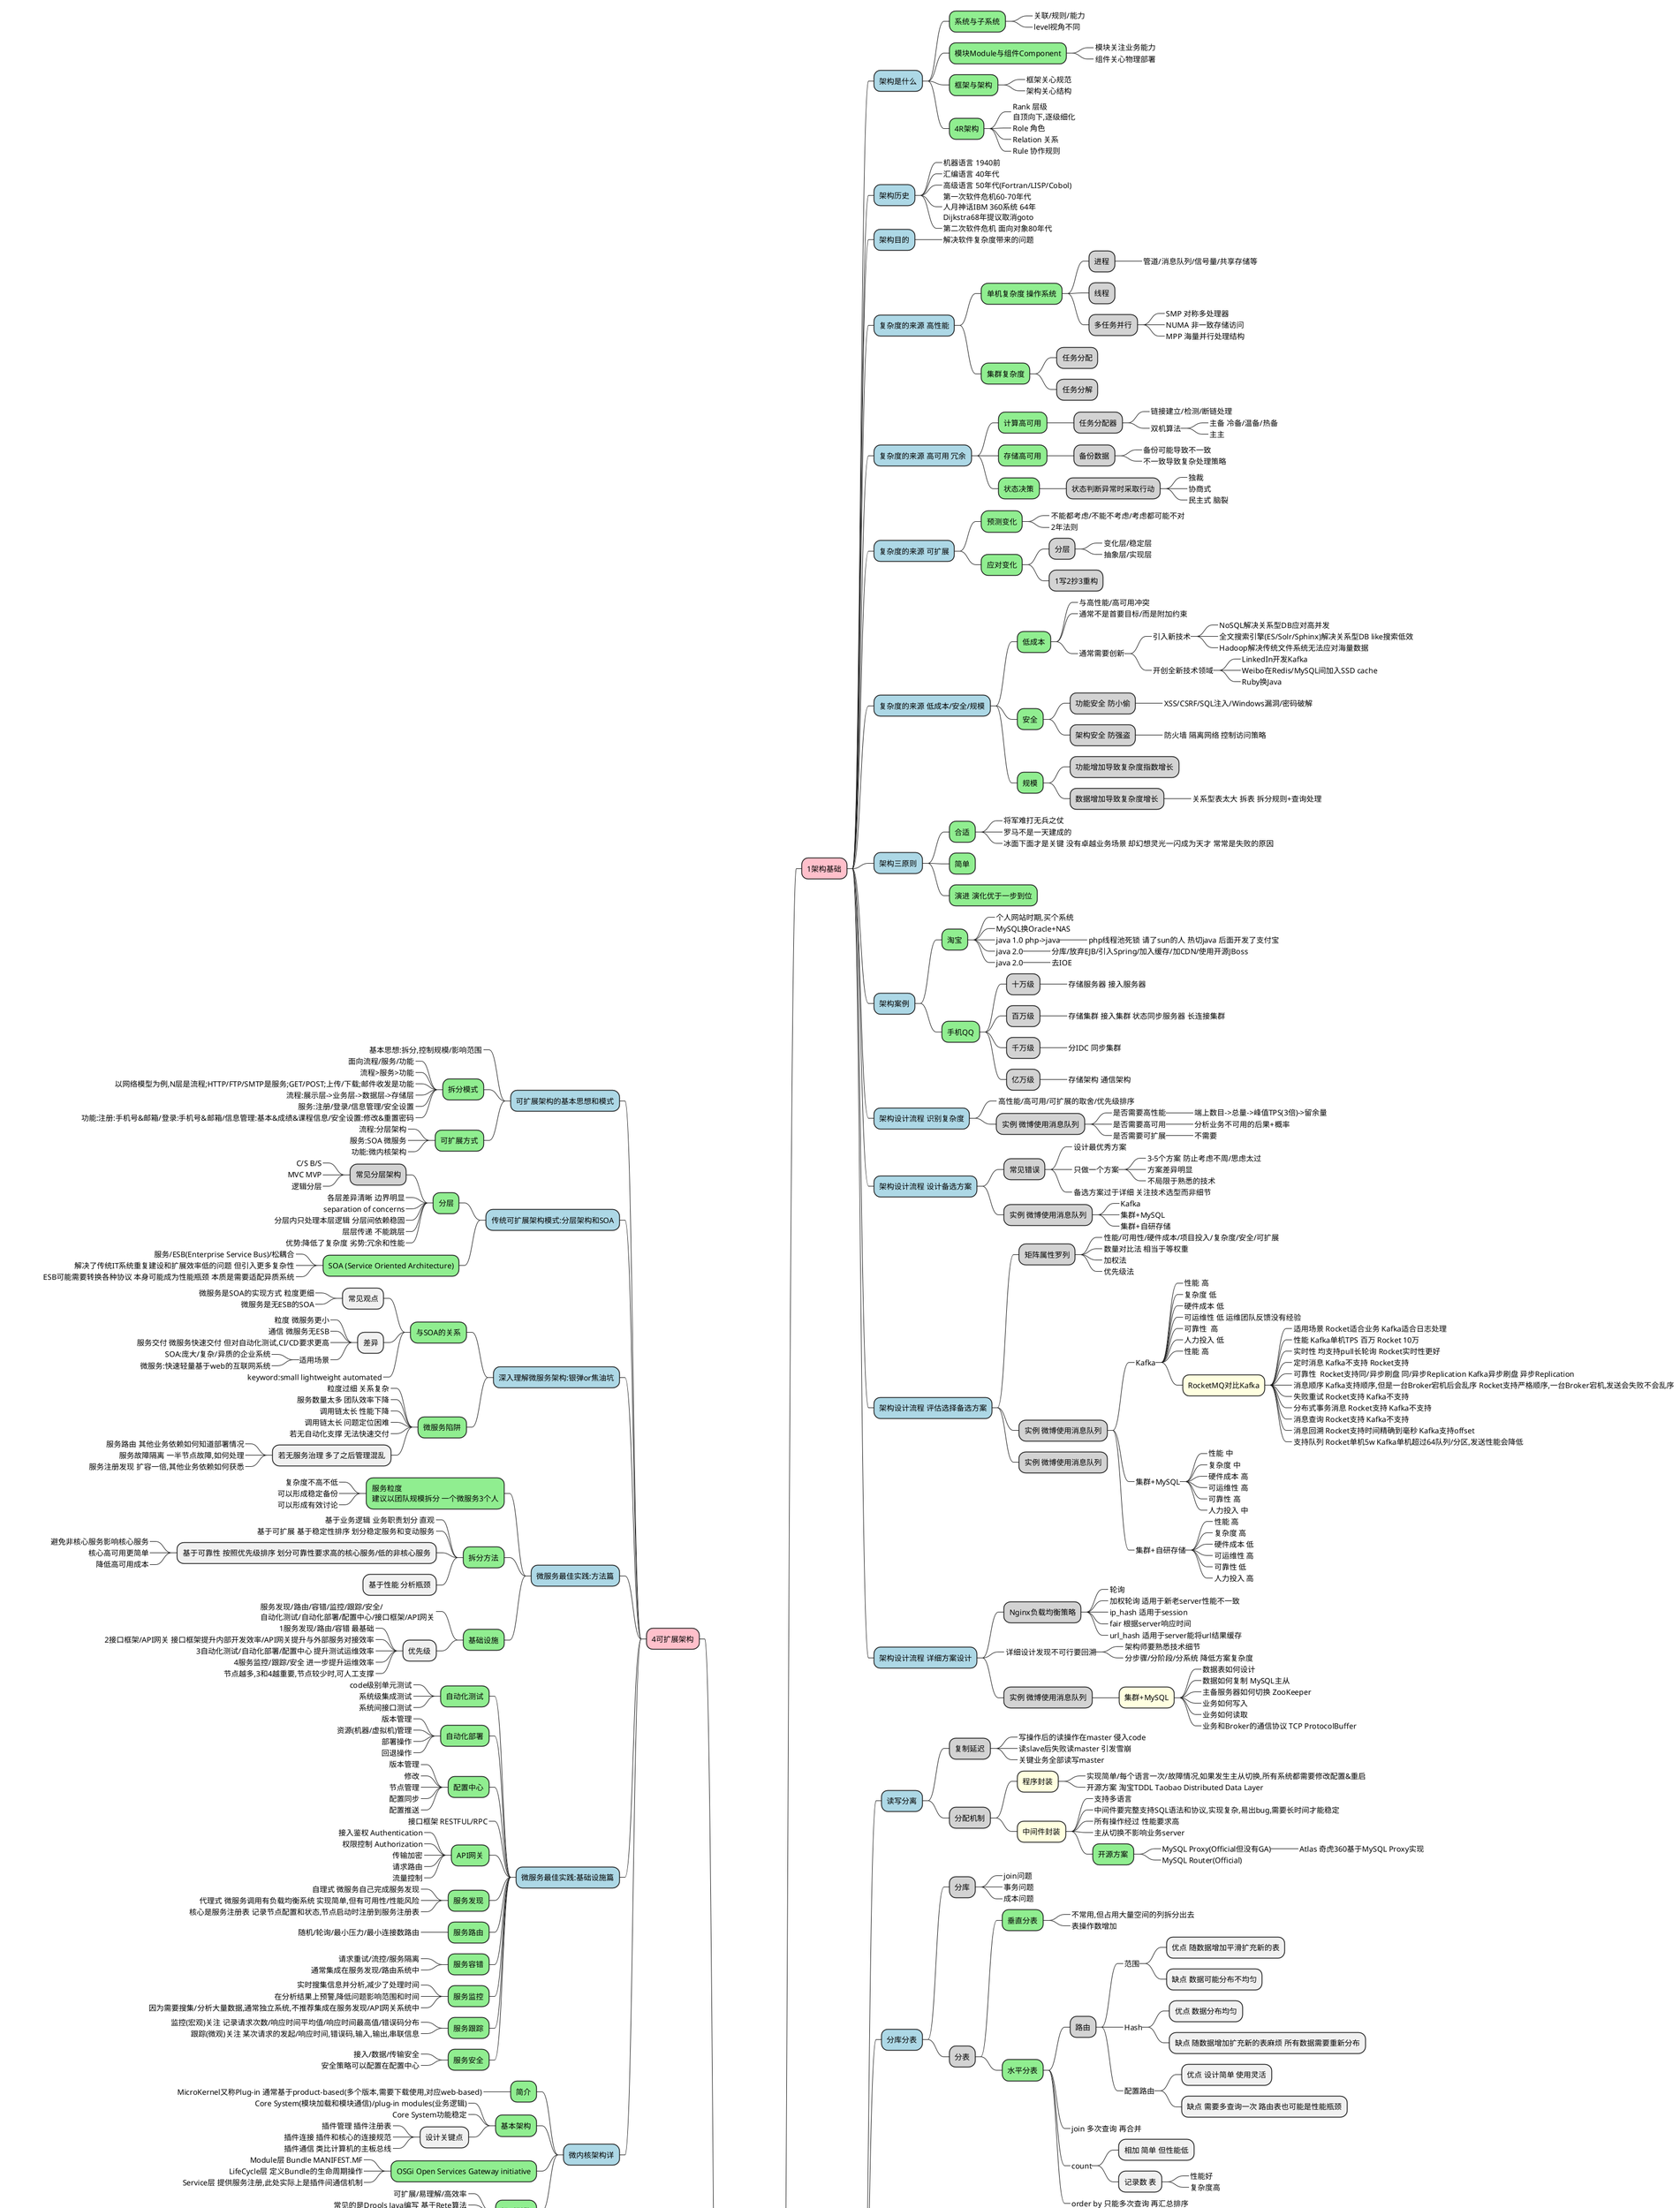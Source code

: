@startmindmap
*[#orange] 架构基础\n判断和取舍
    *[#pink] 1架构基础
        *[#lightblue] 架构是什么
            *[#lightgreen] 系统与子系统
                *_ 关联/规则/能力
                *_ level视角不同
            *[#lightgreen] 模块Module与组件Component
                *_ 模块关注业务能力
                *_ 组件关心物理部署
            *[#lightgreen] 框架与架构
                *_ 框架关心规范
                *_ 架构关心结构
            *[#lightgreen] 4R架构
                *_ Rank 层级\n自顶向下,逐级细化
                *_ Role 角色
                *_ Relation 关系
                *_ Rule 协作规则
        *[#lightblue] 架构历史
            *_ 机器语言 1940前
            *_ 汇编语言 40年代
            *_ 高级语言 50年代(Fortran/LISP/Cobol)
            *_ 第一次软件危机60-70年代\n人月神话IBM 360系统 64年\nDijkstra68年提议取消goto
            *_ 第二次软件危机 面向对象80年代
        *[#lightblue] 架构目的
            *_ 解决软件复杂度带来的问题
        *[#lightblue] 复杂度的来源 高性能
            *[#lightgreen] 单机复杂度 操作系统
                *[#lightgrey] 进程
                    *_ 管道/消息队列/信号量/共享存储等
                *[#lightgrey] 线程
                *[#lightgrey] 多任务并行
                    *_ SMP 对称多处理器
                    *_ NUMA 非一致存储访问
                    *_ MPP 海量并行处理结构
            *[#lightgreen] 集群复杂度
                *[#lightgrey] 任务分配
                *[#lightgrey] 任务分解
        *[#lightblue] 复杂度的来源 高可用 冗余
            *[#lightgreen] 计算高可用
                *[#lightgrey] 任务分配器
                    *_ 链接建立/检测/断链处理
                    *_ 双机算法
                        *_ 主备 冷备/温备/热备
                        *_ 主主
            *[#lightgreen] 存储高可用
                *[#lightgrey] 备份数据
                    *_ 备份可能导致不一致
                    *_ 不一致导致复杂处理策略
            *[#lightgreen] 状态决策
                *[#lightgrey] 状态判断异常时采取行动
                    *_ 独裁
                    *_ 协商式
                    *_ 民主式 脑裂
        *[#lightblue] 复杂度的来源 可扩展
            *[#lightgreen] 预测变化
                *_ 不能都考虑/不能不考虑/考虑都可能不对
                *_ 2年法则
            *[#lightgreen] 应对变化
                *[#lightgrey] 分层
                    *_ 变化层/稳定层
                    *_ 抽象层/实现层
                *[#lightgrey] 1写2抄3重构
        *[#lightblue] 复杂度的来源 低成本/安全/规模
            *[#lightgreen] 低成本
                *_ 与高性能/高可用冲突
                *_ 通常不是首要目标/而是附加约束
                *_ 通常需要创新
                    *_ 引入新技术
                        *_ NoSQL解决关系型DB应对高并发
                        *_ 全文搜索引擎(ES/Solr/Sphinx)解决关系型DB like搜索低效
                        *_ Hadoop解决传统文件系统无法应对海量数据
                    *_ 开创全新技术领域
                        *_ LinkedIn开发Kafka
                        *_ Weibo在Redis/MySQL间加入SSD cache
                        *_ Ruby换Java
            *[#lightgreen] 安全
                *[#lightgrey] 功能安全 防小偷
                    *_ XSS/CSRF/SQL注入/Windows漏洞/密码破解
                *[#lightgrey] 架构安全 防强盗
                    *_ 防火墙 隔离网络 控制访问策略
            *[#lightgreen] 规模
                *[#lightgrey] 功能增加导致复杂度指数增长
                *[#lightgrey] 数据增加导致复杂度增长
                    *_ 关系型表太大 拆表 拆分规则+查询处理
        *[#lightblue] 架构三原则
            *[#lightgreen] 合适
                *_ 将军难打无兵之仗
                *_ 罗马不是一天建成的
                *_ 冰面下面才是关键 没有卓越业务场景 却幻想灵光一闪成为天才 常常是失败的原因
            *[#lightgreen] 简单
            *[#lightgreen] 演进 演化优于一步到位
        *[#lightblue] 架构案例
            *[#lightgreen] 淘宝
                *_ 个人网站时期,买个系统
                *_ MySQL换Oracle+NAS
                *_ java 1.0 php->java
                    *_ php线程池死锁 请了sun的人 热切java 后面开发了支付宝
                *_ java 2.0
                    *_ 分库/放弃EJB/引入Spring/加入缓存/加CDN/使用开源JBoss
                *_ java 2.0
                    *_ 去IOE
            *[#lightgreen] 手机QQ
                *[#lightgrey] 十万级
                    *_ 存储服务器 接入服务器
                *[#lightgrey] 百万级
                    *_ 存储集群 接入集群 状态同步服务器 长连接集群
                *[#lightgrey] 千万级
                    *_ 分IDC 同步集群
                *[#lightgrey] 亿万级
                    *_ 存储架构 通信架构
        *[#lightblue] 架构设计流程 识别复杂度
            *_ 高性能/高可用/可扩展的取舍/优先级排序
            *[#lightgrey] 实例 微博使用消息队列
                *_ 是否需要高性能
                    *_ 端上数目->总量->峰值TPS(3倍)->留余量
                *_ 是否需要高可用
                    *_ 分析业务不可用的后果+概率
                *_ 是否需要可扩展
                    *_ 不需要
        *[#lightblue] 架构设计流程 设计备选方案
            *[#lightgrey] 常见错误
                *_ 设计最优秀方案
                *_ 只做一个方案
                    *_ 3-5个方案 防止考虑不周/思虑太过
                    *_ 方案差异明显
                    *_ 不局限于熟悉的技术
                *_ 备选方案过于详细 关注技术选型而非细节
            *[#lightgrey] 实例 微博使用消息队列
                *_ Kafka
                *_ 集群+MySQL
                *_ 集群+自研存储
        *[#lightblue] 架构设计流程 评估选择备选方案
            *[#lightgrey] 矩阵属性罗列
                *_ 性能/可用性/硬件成本/项目投入/复杂度/安全/可扩展
                *_ 数量对比法 相当于等权重
                *_ 加权法
                *_ 优先级法
            *[#lightgrey] 实例 微博使用消息队列
                *_ Kafka
                    *_ 性能 高
                    *_ 复杂度 低
                    *_ 硬件成本 低
                    *_ 可运维性 低 运维团队反馈没有经验
                    *_ 可靠性  高
                    *_ 人力投入 低
                    *_ 性能 高
                    *[#lightyellow] RocketMQ对比Kafka
                        *_ 适用场景 Rocket适合业务 Kafka适合日志处理
                        *_ 性能 Kafka单机TPS 百万 Rocket 10万
                        *_ 实时性 均支持pull长轮询 Rocket实时性更好
                        *_ 定时消息 Kafka不支持 Rocket支持
                        *_ 可靠性  Rocket支持同/异步刷盘 同/异步Replication Kafka异步刷盘 异步Replication
                        *_ 消息顺序 Kafka支持顺序,但是一台Broker宕机后会乱序 Rocket支持严格顺序,一台Broker宕机,发送会失败不会乱序
                        *_ 失败重试 Rocket支持 Kafka不支持
                        *_ 分布式事务消息 Rocket支持 Kafka不支持
                        *_ 消息查询 Rocket支持 Kafka不支持
                        *_ 消息回溯 Rocket支持时间精确到毫秒 Kafka支持offset
                        *_ 支持队列 Rocket单机5w Kafka单机超过64队列/分区,发送性能会降低
                *_ 集群+MySQL
                    *_ 性能 中
                    *_ 复杂度 中
                    *_ 硬件成本 高
                    *_ 可运维性 高
                    *_ 可靠性 高
                    *_ 人力投入 中
                *_ 集群+自研存储
                    *_ 性能 高
                    *_ 复杂度 高
                    *_ 硬件成本 低
                    *_ 可运维性 高
                    *_ 可靠性 低
                    *_ 人力投入 高
            *[#lightgrey] 实例 微博使用消息队列
        *[#lightblue] 架构设计流程 详细方案设计
            *[#lightgrey] Nginx负载均衡策略
                *_ 轮询
                *_ 加权轮询 适用于新老server性能不一致
                *_ ip_hash 适用于session
                *_ fair 根据server响应时间
                *_ url_hash 适用于server能将url结果缓存
            *_ 详细设计发现不可行要回溯
                *_ 架构师要熟悉技术细节
                *_ 分步骤/分阶段/分系统 降低方案复杂度
            *[#lightgrey] 实例 微博使用消息队列
                *[#lightyellow] 集群+MySQL
                    *_ 数据表如何设计
                    *_ 数据如何复制 MySQL主从
                    *_ 主备服务器如何切换 ZooKeeper
                    *_ 业务如何写入
                    *_ 业务如何读取
                    *_ 业务和Broker的通信协议 TCP ProtocolBuffer
    *[#pink] 2高性能架构
        *[#lightblue] 读写分离
            *[#lightgrey] 复制延迟
                *_ 写操作后的读操作在master 侵入code
                *_ 读slave后失败读master 引发雪崩
                *_ 关键业务全部读写master
            *[#lightgrey] 分配机制
                *[#lightyellow] 程序封装
                    *_ 实现简单/每个语言一次/故障情况,如果发生主从切换,所有系统都需要修改配置&重启
                    *_ 开源方案 淘宝TDDL Taobao Distributed Data Layer
                *[#lightyellow] 中间件封装
                    *_ 支持多语言
                    *_ 中间件要完整支持SQL语法和协议,实现复杂,易出bug,需要长时间才能稳定
                    *_ 所有操作经过 性能要求高
                    *_ 主从切换不影响业务server
                    *[#lightgreen] 开源方案
                        *_ MySQL Proxy(Official但没有GA)
                            *_ Atlas 奇虎360基于MySQL Proxy实现
                        *_ MySQL Router(Official)
        *[#lightblue] 分库分表
            *[#lightgrey] 分库
                *_ join问题
                *_ 事务问题
                *_ 成本问题
            *[#lightgrey] 分表
                *[#lightgreen] 垂直分表
                    *_ 不常用,但占用大量空间的列拆分出去
                    *_ 表操作数增加
                *[#lightgreen] 水平分表
                    *[#lightgrey] 路由
                        *_ 范围
                            * 优点 随数据增加平滑扩充新的表
                            * 缺点 数据可能分布不均匀
                        *_ Hash
                            * 优点 数据分布均匀
                            * 缺点 随数据增加扩充新的表麻烦 所有数据需要重新分布
                        *_ 配置路由
                            * 优点 设计简单 使用灵活
                            * 缺点 需要多查询一次 路由表也可能是性能瓶颈
                    *_ join 多次查询 再合并
                    *_ count
                        * 相加 简单 但性能低
                        * 记录数 表
                            *_ 性能好
                            *_ 复杂度高
                    *_ order by 只能多次查询 再汇总排序
        *[#lightblue] NoSQL
            *[#lightgreen] 关系型DB的问题
                * 关系型存储行数据 无法支持复杂数据结构
                * schema强约束 扩展不便
                * 大数据场景IO较高 即使只对一列运算 整行数据进入内存
                * 全文搜索功能弱 like整表扫描
            *[#lightgreen] NoSQL的优势 牺牲ACID获得
            *[#lightgreen] KV存储 复杂数据结构 Redis
                * 事务仅支持I/C无法保证A/D
            *[#lightgreen] 文档数据库 解决强schema约束 MongoDB
                *_ 新增字段简单 历史数据不会出错 支持复杂数据结构
                *_ 不支持事务
                *_ 不支持join
            *[#lightgreen] 列式数据库 大数据IO问题 HBase
                *_ 节省IO 操作列不需要读整行数据
                *_ 数据压缩比高 列数据相似度更高
                *_ 频繁更新多个列时 可能有性能问题 因为多个列存储在磁盘不连续空间 随机写效率差
                *_ 因为压缩率高 更新需要解压缩更新再压缩
            *[#lightgreen] 全文搜索引擎 全文搜索能力 ElasticSearch
                *_ 基本原理 inverted index 正排是文档到单词
        *[#lightblue] 缓存架构
            *_ 单机MemCache tps 5万以上
            *[#lightgreen] 缓存穿透
                *_ 数据不存在 放逻辑空值预防
                *_ 缓存数据生成成本高
                    *_ 识别爬虫禁止访问 可能影响SEO(搜索引擎优化)和推广
                    *_ 监控识别 及时处理
            *[#lightgreen] 缓存雪崩
                *_ 更新锁 只有一个线程能更新缓存, 分布式情况可能需要分布式锁
                *_ 后台更新 缓存预热
            *[#lightgreen] 缓存热点
                *_ 多缓存节点 过期时间范围内随机
        *[#lightblue] 单服务器 PPC&TPC
            *[#lightgreen] 性能关键 并发模型
                *_ 如何处理连接
                *_ 如何处理请求
                *_ IO模型 阻塞与否/同步与否
                *_ 进程模型 单进程/多进程/多线程
            *[#lightgreen] PPC(Process Per Connection)
                * 流程
                    *_ 父进程 socket bind listen accept fork close
                    *_ 子进程 read 业务处理 write close
                * 问题
                    *_ fork代价高
                    *_ 进程通信复杂 IPC(Interprocess Communication)
                    *_ 并发不高 最多几百
                * pre-fork
                    * 优点 省去fork操作
                    * 缺点 惊群(Linux 2.6+解决)
                    * Apache MPM pre-fork 支持256连接
            *[#lightgreen] TPC(Thread Per Connection)
                * 流程
                    *_ 父进程 socket bind listen accept p-thread
                    *_ 子线程 read 业务处理 write close
                * 优点 解决 fork代价高/进程间通信复杂
                * 缺点 创建线程也有代价/线程间共享&互斥复杂/多线程互相影响(单线程可能导致进程退出)
                * pre-thread
                    * Apache MPM worker 默认支持16*25=400并发线程
        *[#lightblue] 单服务器 Reactor&Proactor
                
        *[#lightblue] 负载均衡 分类及架构
            *[#lightgreen] 负载均衡不只是为了业务单元的负载达到均衡状态/本质是业务分配器
            *[#lightgreen] DNS负载均衡 地理级别
                *_ 简单/成本低/就近访问 提升速度
                *_ 更新不及时/扩展性差/分配策略简单
            *[#lightgreen] 硬件负载均衡 F5/A10 集群级别
                *_ 功能&性能强(百万级)/稳定性好/支持安全防护
                *_ 价格高/扩展能力差
            *[#lightgreen] 软件负载均衡 机器级别
                *_ Nginx&LVS
                    *_ Nginx软件7层
                    *_ Linux内核4层
                    *_ 协议和灵活性 Nginx支持http/Email协议 LVS协议无关,都可以做,例如聊天/数据库
                *_ 简单/便宜/灵活
                *_ 性能一般(Nginx5w,LVS10w级)/功能没有硬件强/一般不具备安全功能(防火墙和防DDos攻击等)
        *[#lightblue] 负载均衡算法
            *[#lightgreen] 任务平分类/负载均衡类/性能最优/Hash类
            *[#lightgreen] 轮询 简单/不关心服务器状态
            *[#lightgreen] 加权轮询 解决机器能力不一致
            *[#lightgreen] 负载最低优先 感知机器状态/复杂
            *[#lightgreen] 性能最优类
                *_ 全部统计响应时间 本身也消耗性能
                *_ 部分统计 确定合适采样率 本身复杂
                *_ 统计周期如何确认 比较复杂
            *[#lightgreen] 任务平分类/负载均衡类/性能最优/Hash类
            *[#lightgreen] Hash类
                *_ 源地址
                *_ 业务ID
    *[#pink] 3高可用架构
        *[#lightblue] CAP理论
            *[#lightgreen] 分布式系统(inter-connected & share-data)在读写操作时,无法CAP三项全选
            *[#lightgreen] C consistency 一致性 对指定客户端来说,读操作保证返回最新写操作结果
            *[#lightgreen] A availability 可用性 非故障节点在合理时间返回合理响应
            *[#lightgreen] P partition tolerance 分区容忍性 网络分区后系统可以继续function
            *[#lightgreen] 逻辑上CA不可选 只能CP or AP
        *[#lightblue] CAP细节
            *[#lightgreen] CAP细节
                *_ CAP关注的是data not system
                *_ CAP是忽略网络延迟的
                *_ 既要考虑分区时CP or AP, 更要考虑不分区时尽量CA
                *_ 为分区恢复做准备
            *[#lightgreen] ACID
            *[#lightgreen] BASE
                *_ Basically Available 损失部分 保证核心
                *_ Soft State 即不一致
                *_ Eventually Consistency
        *[#lightblue] FMEA方法 排除可用性隐患
            *[#lightgreen] 介绍
                *_ Failure mode and effects analysis
                *_ 给出初始架构设计图
                *_ 假设某个部件出故障
                *_ 分析影响
                *_ 根据分析做优化
            *_ 功能点 用户视角而非系统各个模块功能划分
            *_ 故障模式 故障点/故障形式 只关注现象,暂不关注原因 多量化描述
            *_ 故障影响 偶尔不可用/完全不可用/部分用户不可用/响应慢/结果出错 多量化描述
            *[#lightgreen] 严重程度 致命/高/中/低/无 五档
                *_ 严重程度 = 功能点重要程度*故障影响范围*功能点受损程度
            *[#lightgreen] 原因
                *_ 概率不同
                *_ 检测手段不同
                *_ 处理措施不同
            *[#lightgreen] 概率 高/中/低
                *_ 硬件
                *_ 开源系统
                *_ 自研系统
            *_ 风险程度 严重程度*概率
            *_ 已有措施 告警/容错/自恢复
            *_ 规避措施 技术手段/管理手段
            *_ 解决措施
            *_ 后续规划
            *_ FMEA实战
        *[#lightblue] 高可用存储 双机架构
            *_ 数据如何复制/节点职责/应对复制延迟/应对复制中断
            *[#lightgreen] 主备复制
                *_ 简单 只需复制数据 无需判断状态
                *_ 备机仅备份,浪费资源 故障需要人工干预
            *[#lightgreen] 主从复制
                *_ 主机故障,不影响读 发挥了硬件性能
                *_ 复杂 延迟可能导致不一致 故障需要人工干预
            *[#lightgreen] 双机切换
                *_ 主备状态判断
                    *_ 状态传递渠道
                    *_ 状态检测内容
                *_ 切换决策 时机/策略/自动程度
                *_ 数据冲突解决
                *_ 互连式 自动决定主机 依赖状态传递渠道
                *_ 中介式 状态决策更简单 中介高可用 MongoDB ReplicaSet
                *_ 模拟式 实现简单 状态信息少,决策可能有偏差
            *[#lightgreen] 主主复制 无需状态信息传递/状态决策/状态切换 但数据要双向复制 适用于临时性/可丢失/可覆盖
        *[#lightblue] 高可用存储 集群和分区
            *[#lightgreen] 数据集群
                *[#lightgrey] 数据集中
                    *_ 如何复制给备机 多通道:主机压力大/数据一致性难保证
                    *_ 如何检查主机状态
                    *_ 如何决定新的主机
                *[#lightgrey] 数据分散
                    *_ 均衡性
                    *_ 容错性
                    *_ 可伸缩性
                    *_ 执行数据分配角色
                        *_ Hadoop nameNode
                        *_ ElasticSearch masterNode
            *[#lightgreen] 数据分区
                *[#lightgrey] 考量
                    *_ 数据量 直接决定分区规则的复杂度
                    *_ 分区规则 地理级别 业务范围/成本
                    * 复制规则
                        *_ 集中式 设计简单/容易扩展/成本高
                        *_ 互备式 设计复杂/扩展麻烦/成本低
                        *_ 独立式 设计简单,互不影响/扩展容易/成本高
        *[#lightblue] 如何设计计算高可用
            *[#lightgreen] 复杂度主要体现在任务管理方面
                *_ 哪些服务器可以执行任务
                *_ 任务如何重新执行
                *_ 需要逻辑上的任务分配角色
            *[#lightgreen] 主备 简单
                *_ 冷备 节省能源 切换时间长
                *_ 温备 服务已经启动,但不对外暴露
            *[#lightgreen] 主从
                *_ 从机也执行 发挥硬件性能
                *_ 任务分类,更复杂
            *[#lightgreen] 集群
                *_ 主备/主从 需要人工切换 集群自动完成切换
                *[#lightgrey] 对称集群 所有server角色一样
                    *_ 即负载均衡
                    *_ 需要分配策略
                    *_ 需要检测server状态
                *[#lightgrey] 非对称集群
                    *_ 任务分配更复杂
                    *_ 角色分配实现更复杂
        *[#lightblue] 业务高可用 异地多活
            *_ 复杂度高 成本高
            *[#lightgreen] 同城异区
                *_ 延迟低
                *_ 防机房级别故障
            *[#lightgreen] 跨城异地
                *_ 防极端灾难
                *_ 信号在光纤差不多20wkm/s
                *_ 北京到广州RTT(Round Trip Time) 50ms
                *_ 数据一定会不一致
            *[#lightgreen] 跨国异地
                *_ 服务不同区
                *_ 只读业务
        *[#lightblue] 异地多活 4大技巧
            *[#lightgreen] 保证核心业务的异地多活
                *_ 以账号系统为例,登录是核心功能,注册和用户信息不是
            *[#lightgreen] 保证核心数据的最终一致
                *_ 加快同步速度,例如搭建高速网络 cost高
                *_ 只同步核心数据
                *_ 只保证最终一致
            *[#lightgreen] 采用多种手段同步数据
                *_ 消息队列
                *_ 二次读取
                *_ 存储系统同步方式
                *_ 回源读取
                *_ 重新生成数据
            *[#lightgreen] 只保证绝大多数用户的异地多活
                *_ trade off有的点只能sacrifice
                *_ 挂公告
                *_ 事后补偿
                *_ 补充体验
        *[#lightblue] 异地多活设计4步走
            *[#lightgreen] 业务分级
                *_ 访问量大 核心业务 产生大量收入
            *[#lightgreen] 数据分类
                *_ 数据量
                *_ 唯一性
                *_ 实时性
                *_ 可丢失性
                *_ 可恢复性
            *[#lightgreen] 数据同步
                *_ 消息队列
                *_ 重复生成
                *_ 存储系统同步
            *[#lightgreen] 异常处理
                * 目的
                    *_ 问题发生时,避免少量数据异常导致整体业务不可用
                    *_ 问题恢复后,修正异常数据
                    *_ 安抚用户,弥补用户损失
                * 多通道同步
                    *_ 一般双通道即可
                    *_ 不能用相同的网络连接
                    *_ 数据可覆盖
                * 同步和访问结合
                    *_ 数据有路由规则
                    *_ 不能用相同的网络连接
                    *_ 数据优先本地 适合实时性要求高的数据
                * 日志记录 用于数据恢复
                    *_ 服务器上,数据库中保存日志
                    *_ 本地独立系统保存日志
                    *_ 日志异地保存
                *_ 用户补偿 给代金券/红包
        *[#lightblue] 如何应对接口级故障
            *_ 主要原因系统压力大,负载太高,无法快速处理,引发更多后续问题
                *_ 内部原因 bug/数据库慢查询/逻辑不完善导致内存耗尽
                *_ 外部原因 黑客/促销or抢购/三方系统请求量大/三方系统响应慢
            *[#lightgreen] 降级 丢卒保车
                *_ 系统后门降级 成本低 需要一台台操作服务器
                *_ 独立降级系统 降级到单独系统
            *[#lightgreen] 熔断
                *_ 降级处理内部系统故障 熔断处理外部系统故障
                *_ 需要统一API调用层
                *_ 阈值设计
            *[#lightgreen] 限流
                *[#lightgrey] 基于请求
                    *_ 限制总量
                    *_ 限制时间量
                    *_ 难点在合理阈值 适用于业务功能相对简单的系统
                *[#lightgrey] 基于资源
                    *_ CPU占有率/队列长度
                    *_ 难点在如何确定关键资源,如何设定合理阈值
                *[#lightgrey] 限流算法
                    *[#lightyellow] 时间窗
                        *_ 固定时间窗 简单 但存在临界点问题
                        *_ 滑动时间窗 效果更好 实现更复杂
                    *[#lightyellow] 桶
                        *_ 漏桶
                            *_  流入速率不固定/匀速流出/桶满丢弃
                            *_  总量控制 桶大小是关键
                            *_  突发流量丢弃少 桶能缓存请求
                            *_  桶大小不易动态调整
                            *_  无法控制流出速度
                            *_  适用于瞬时高并发(秒杀)
                        *_ 令牌桶
                            *_  固定速度放入桶内令牌/业务请求先拿牌/拿不到牌丢弃
                            *_  速率控制
                            *_  突发流量丢弃相对多,因为桶内不能累积太多令牌
                            *_  速率可动态调整
                            *_  实现相对复杂
                            *_  适用于控制访问第三方/控制自己处理速度
            *[#lightgreen] 排队
                *_ 实际是限流的变种
                *_ 12306 排队/调度/服务模块
left side
    *[#pink] 4可扩展架构
        *[#lightblue] 可扩展架构的基本思想和模式
            *_ 基本思想:拆分,控制规模/影响范围
            *[#lightgreen] 拆分模式
                *_ 面向流程/服务/功能
                *_ 流程>服务>功能
                *_ 以网络模型为例,N层是流程;HTTP/FTP/SMTP是服务;GET/POST;上传/下载;邮件收发是功能
                *_ 流程:展示层->业务层->数据层->存储层
                *_ 服务:注册/登录/信息管理/安全设置
                *_ 功能:注册:手机号&邮箱/登录:手机号&邮箱/信息管理:基本&成绩&课程信息/安全设置:修改&重置密码
            *[#lightgreen] 可扩展方式
                *_ 流程:分层架构
                *_ 服务:SOA 微服务
                *_ 功能:微内核架构
        *[#lightblue] 传统可扩展架构模式:分层架构和SOA
            *[#lightgreen] 分层
                *[#lightgrey] 常见分层架构
                    *_ C/S B/S
                    *_ MVC MVP
                    *_ 逻辑分层
                *_ 各层差异清晰 边界明显
                *_ separation of concerns
                *_ 分层内只处理本层逻辑 分层间依赖稳固
                *_ 层层传递 不能跳层
                *_ 优势:降低了复杂度 劣势:冗余和性能
            *[#lightgreen] SOA (Service Oriented Architecture)
                *_ 服务/ESB(Enterprise Service Bus)/松耦合
                *_ 解决了传统IT系统重复建设和扩展效率低的问题 但引入更多复杂性
                *_ ESB可能需要转换各种协议 本身可能成为性能瓶颈 本质是需要适配异质系统
        *[#lightblue] 深入理解微服务架构:银弹or焦油坑
            *[#lightgreen] 与SOA的关系
                * 常见观点
                    *_ 微服务是SOA的实现方式 粒度更细
                    *_ 微服务是无ESB的SOA
                * 差异
                    *_ 粒度 微服务更小
                    *_ 通信 微服务无ESB
                    *_ 服务交付 微服务快速交付 但对自动化测试,CI/CD要求更高
                    *_ 适用场景
                        *_ SOA:庞大/复杂/异质的企业系统
                        *_ 微服务:快速轻量基于web的互联网系统
                *_ keyword:small lightweight automated
            *[#lightgreen] 微服务陷阱
                *_ 粒度过细 关系复杂
                *_ 服务数量太多 团队效率下降
                *_ 调用链太长 性能下降
                *_ 调用链太长 问题定位困难
                *_ 若无自动化支撑 无法快速交付
                * 若无服务治理 多了之后管理混乱
                    *_ 服务路由 其他业务依赖如何知道部署情况
                    *_ 服务故障隔离 一半节点故障,如何处理
                    *_ 服务注册发现 扩容一倍,其他业务依赖如何获悉
        *[#lightblue] 微服务最佳实践:方法篇
            *[#lightgreen] 服务粒度\n建议以团队规模拆分 一个微服务3个人
                *_ 复杂度不高不低
                *_ 可以形成稳定备份
                *_ 可以形成有效讨论
            *[#lightgreen] 拆分方法
                *_ 基于业务逻辑 业务职责划分 直观
                *_ 基于可扩展 基于稳定性排序 划分稳定服务和变动服务
                * 基于可靠性 按照优先级排序 划分可靠性要求高的核心服务/低的非核心服务
                    *_ 避免非核心服务影响核心服务
                    *_ 核心高可用更简单
                    *_ 降低高可用成本
                * 基于性能 分析瓶颈
            *[#lightgreen] 基础设施
                *_ 服务发现/路由/容错/监控/跟踪/安全/\n自动化测试/自动化部署/配置中心/接口框架/API网关
                * 优先级
                    *_ 1服务发现/路由/容错 最基础
                    *_ 2接口框架/API网关 接口框架提升内部开发效率/API网关提升与外部服务对接效率
                    *_ 3自动化测试/自动化部署/配置中心 提升测试运维效率
                    *_ 4服务监控/跟踪/安全 进一步提升运维效率
                    *_ 节点越多,3和4越重要,节点较少时,可人工支撑
        *[#lightblue] 微服务最佳实践:基础设施篇
            *[#lightgreen] 自动化测试
                *_ code级别单元测试
                *_ 系统级集成测试
                *_ 系统间接口测试
            *[#lightgreen] 自动化部署
                *_ 版本管理
                *_ 资源(机器/虚拟机)管理
                *_ 部署操作
                *_ 回退操作
            *[#lightgreen] 配置中心
                *_ 版本管理
                *_ 修改
                *_ 节点管理
                *_ 配置同步
                *_ 配置推送
            *_ 接口框架 RESTFUL/RPC
            *[#lightgreen] API网关
                *_ 接入鉴权 Authentication
                *_ 权限控制 Authorization
                *_ 传输加密
                *_ 请求路由
                *_ 流量控制
            *[#lightgreen] 服务发现
                *_ 自理式 微服务自己完成服务发现
                *_ 代理式 微服务调用有负载均衡系统 实现简单,但有可用性/性能风险
                *_ 核心是服务注册表 记录节点配置和状态,节点启动时注册到服务注册表
            *[#lightgreen] 服务路由
                *_ 随机/轮询/最小压力/最小连接数路由
            *[#lightgreen] 服务容错
                *_ 请求重试/流控/服务隔离
                *_ 通常集成在服务发现/路由系统中
            *[#lightgreen] 服务监控
                *_ 实时搜集信息并分析,减少了处理时间
                *_ 在分析结果上预警,降低问题影响范围和时间
                *_ 因为需要搜集/分析大量数据,通常独立系统,不推荐集成在服务发现/API网关系统中
            *[#lightgreen] 服务跟踪
                *_ 监控(宏观)关注 记录请求次数/响应时间平均值/响应时间最高值/错误码分布
                *_ 跟踪(微观)关注 某次请求的发起/响应时间,错误码,输入,输出,串联信息
            *[#lightgreen] 服务安全
                *_ 接入/数据/传输安全
                *_ 安全策略可以配置在配置中心
        *[#lightblue] 微内核架构详
            *[#lightgreen] 简介
                *_ MicroKernel又称Plug-in 通常基于product-based(多个版本,需要下载使用,对应web-based)
            *[#lightgreen] 基本架构
                *_ Core System(模块加载和模块通信)/plug-in modules(业务逻辑)
                *_ Core System功能稳定
                * 设计关键点
                    *_ 插件管理 插件注册表
                    *_ 插件连接 插件和核心的连接规范
                    *_ 插件通信 类比计算机的主板总线
            *[#lightgreen] OSGi Open Services Gateway initiative
                *_ Module层 Bundle MANIFEST.MF
                *_ LifeCycle层 定义Bundle的生命周期操作
                *_ Service层 提供服务注册,此处实际上是插件间通信机制
            *[#lightgreen] 规则引擎
                *_ 可扩展/易理解/高效率
                *_ 常见的是Drools Java编写 基于Rete算法
                *_ 社区活跃/执行快速/与Java Rule Engine API(JSR-94)兼容
                *_ 提供基于Web的BRMS(Business Rule Management System) Guvnor 提供规则管理知识库,可以实现规则版本控制/在线修改&编译
    *[#pink] 5架构实战
        *[#lightblue] 如何判断技术演进方向
            *_ 潮流派/保守派/跟风派
            *_ 潮流派 容易白鼠&资源浪费/保守派 落后/跟风派 没风可跟&邯郸学步
            *_ 演进动力:业务发展 市场/技术/管理 都是支持业务
            *_ 业务分两类 产品类(如iPhone)/服务类(如微信)
            *_ 产品类 技术创新推动业务发展 主推"功能"
            *_ 服务类 业务发展推动技术发展 主推"规模"
            *_ "规模"成为决定因素后 服务模式创新成为业务发展的核心驱动力
            *_ 技术演进的模式就是对业务发展阶段做判断
        *[#lightblue] 技术演进模式
            *_ 不同时期差异主要在 复杂性/用户规模
            *_ 初创期 业务:创新 技术:快
            *[#lightgreen] 发展期
                *_ 堆功能期
                *_ 优化期 好处是快 确定是可能过不了多久又撑不住
                *_ 架构期 主要是拆 好处是可以撑很久 缺点是动作大,耗时长,对业务影响大
            *[#lightgreen] 竞争期
                *_ 重复造轮子/交互一团麻
                * 平台化:解决重复造轮子
                    *_ 存储平台化 淘宝TFS/京东JFS
                    *_ 数据库平台化 淘宝TDDL/百度DBproxy
                    *_ 缓存平台化 Twitter Twemproxy/豆瓣 BeansDB/腾讯 TTC
                * 服务化:解决系统交互问题
                    *_ 消息队列 阿里RocketMQ/LinkedIn Kafka
                    *_ 服务框架 Facebook thrift/淘宝Dubbo
            *_ 成熟期 细节求精优化 无固定套路
            *_ 用户规模 性能/可用性 量变到质变
            *_ timing 问题将发而未发
        *[#lightblue] 存储层技术
            *[#lightgreen] 框架
                *_ 业务层 网购/IM/搜索
                *_ 用户层 用户管理/消息推送/存储云/图片云
                *_ 网络层 负载均衡/CDN/多机房/多中心
                *_ 服务层 配置中心/服务中心/消息队列
                *_ 开发层 开发框架/服务器/容器
                *_ 存储层 SQL/NoSQL/小文件/大文件
                *_ 测试/运维/数据/管理平台
            *[#lightgreen] SQL
                * 中间件
                    *_ 百度DBproxy/淘宝TDDL
                    *_ 开源方案:MySQL Router/360Atlas
                *_ 大公司SQL平台:如OceanBase
            *[#lightgreen] NoSQL
                * 大公司平台
                    *_ 资源动态分配
                    *_ 资源自动管理
                    *_ 故障自动处理
            *[#lightgreen] 小文件
                *_ 不一定需要规模很大,公司起步就可以做
                *_ 开源方案封装 Hbase/Hadoop/HyperTable/FastDFS
                *_ 淘宝TFS/京东JFS/FaceBook Haystack
            *[#lightgreen] 大文件
                *_ Google BigTable/MapReduce/GFS
                *_ Yahoo开源Hadoop/HDFS/HBase/Hive/Storm
                *_ 大公司基于开源封装:淘宝云梯系统/腾讯TDW
        *[#lightblue] 开发层/服务层技术
            *[#lightgreen] 开发层
                * 框架 优选成熟的框架,避免盲目追随新技术
                    *_ 文档齐备,坑都被人踩过了,有问题搜索解决
                    *_ 受众广,招人方便
                    *_ 稳定,变动不大,适合长期发展
                *_ 服务器 开源方案 二次开发(如淘宝Tengine)
                *_ 容器 Docker
            *[#lightgreen] 服务层
                * 配置中心
                    *_ 优点
                        *_ 集中配置多个系统，操作效率高。
                        *_ 所有配置都在一个集中的地方，检查方便，协作效率高
                        *_ 配置中心可以实现程序化的规则检查，避免常见的错误
                        *_ 配置中心相当于备份了系统的配置，当某些情况下需要搭建新的环境时，能够快速搭建环境和恢复业务。
                    *_ 识别key:系统标识+host+port
                * 服务中心
                    *_ Service Name System 类似DNS
                    *_ Service Bus System
                *_ 消息队列 解耦;若对可靠性/时序/事务有要求,开源方案容易踩坑
        *[#lightblue] 网络层技术
            *_ 负载均衡
                * DNS
                    *_ 通用/成本低
                    *_ 缓存时间长/不够灵活
                * HTTP-DNS
                    *_ 灵活/可控/及时
                    *_ 开发成本高/侵入性:App端要做改造
                *_ Nginx/LVS/F5
            *_ CDN 解决最后一公里/空间换时间/基础服务 直接购买/对大多数程序员透明
            *_ 多机房
            *_ 多中心
        *[#lightblue] 用户层/业务层技术
            *[#lightgreen] 用户层
                * 用户管理
                    *_ 单点登录Single Sign On(SSO)
                        *_ 成熟开源实现方案 Central Authentication Service(CAS)
                    *_ 授权登录OAuth 2.0
                * 消息推送
                    *_ 核心三点:设备管理/连接管理/消息管理
                    *[#lightyellow] 难点
                        *_ 海量设备/用户管理
                        *_ 推送设备多,管理复杂
                        *_ 连接保活
                        *_ 消息管理
                        *_ 推送规则维护
                * 存储云/图片云 数据量大/体积小/访问有时效性
            *[#lightgreen] 业务层
                *_ 业务拆分
                *_ 分久必合 职责关联性强的合并为虚拟业务域
                *_ 总体思路:高内聚 低耦合
        *[#lightblue] 平台技术
            *[#lightgreen] 运维平台
                *_ 配置(资源管理:机器&IP&虚拟机)
                *_ 部署(包管理/灰度发布/回滚)
                *_ 监控
                *_ 应急(停止程序&下线故障机器&切换IP)
                *_ 标准化/平台化/自动化/可视化
            *[#lightgreen] 测试平台
                *_ 用例管理
                *_ 资源管理
                *_ 任务管理
                *_ 数据管理(执行时间/结果/执行期间资源占用情况等)
            *[#lightgreen] 数据平台
                * 数据管理
                    *_ 数据采集
                    *_ 数据存储
                    *_ 数据访问 对外提供协议用于读写
                    *_ 数据安全
                *_ 数据分析
                    *_ 数据统计
                    *_ 数据挖掘
                    *_ 机器学习
                    *_ 深度学习
                *_ 数据应用 在线应用:推荐/广告 离线应用:报表/欺诈检测/异常检测
            *[#lightgreen] 管理平台 权限管理
                *_ 身份认证
                *_ 权限控制
        *[#lightblue] 有的放矢
            *[#lightgreen] 重构的难点
                *_ 业务不能停
                *_ 关联方多,牵一发动全身
                *_ 旧架构/业务数据的约束
            *[#lightgreen] 识别真正需要通过重构解决的问题,集中力量快速解决
                * 例子
                    *_ 解决不合理的耦合
                    *_ 解决全局单点的可用性问题
                    *_ 解决大系统带来的开发效率问题
                *_ 假设重新干,方案相似选择优化,否则考虑重构
        *[#lightblue] 合纵连横
            *[#lightgreen] 合纵
                *_ 重构是大动作,需要与利益相关方提前沟通好,达成共识
                *_ 将技术语言转换为通用语言,事实说话,数据说话
            *[#lightgreen] 连横
                *_ 重构可能需要相关系统配合
                *_ 阻力:对我有什么好处/我又不急
                *_ 换位思考/合作共赢/关注长期
                *_ 如果对对方不利,与虎谋皮不可取,escalate
                *_ 对方暂时无法配合,约定好排期时间
            *_ plan&dependency analysis&acknowledgement&risk management
        *[#lightblue] 运筹帷幄
            *[#lightgreen] 方法论
                *_ 根据优先级排序
                *_ 分类问题
                *_ 先易后难
                *_ 循序渐进 最少一个月,不超过3个月
            *[#lightgreen] 分段实施
                *_ 根据优先级/重要性/难易度划分不同阶段
                *_ 每阶段聚焦一个整体目标
                *_ 集中精力/资源解决一类问题
                * 好处
                    *_ 目标明确,效果明显,后续更容易推动
                    *_ 工作量不大,可与业务并行
                    *_ 改动不大,降低总体风险
            *[#lightgreen] 分阶段的例子
                *_ 救火
                *_ 组件化
                *_ 解耦
        *[#lightblue] 开源项目选择/使用/二次开发
            *[#lightgreen] 选
                *_ 聚焦是否满足业务
                *_ 聚焦是否成熟 版本号/使用公司数量/社区活跃度
                * 聚焦运维能力
                    *_ 日志齐全
                    *_ 是否有命令行/管理控制台等维护工具,能够看到系统运行时情况
                    *_ 是否有故障检测和恢复能力,例如告警/切换等
                    *_ 如果是开源库,例如Netty,本身不具备运维能力.使用时打印关键信息日志
            *[#lightgreen] 用
                * 深入研究,仔细测试
                    *_ 通读设计文档,了解设计原理
                    *_ 核对配置项作用和影响,识别关键配置项
                    *_ 多场景性能测试
                    *_ 压力测试 连跑几天,观察CPU/内存/磁盘IO等指标的波动
                    *_ 故障测试 kill/断电/拔网线/重启100次/切换等
                *_ 小心应用 灰度发布 非核心业务先用
                *_ 做好应急 以防万一
            *[#lightgreen] 改
                * 保持纯洁 加以包装
                    *_ 不要改原系统 开发辅助系统,例如监控/报警/负载均衡/管理等
                    *_ 以Redis为例,如果想增加集群功能,增加一个proxy层来实现
                    *_ Twitter的Twenproxy就是这样做的,Redis3.0后支持了集群方案,这时可以直接切换
                *_ 发明你要的轮子
        *[#lightblue] App架构演进
            *_ Web App 简单/快速
            *_ 原生App 体验好
            *_ HybridApp 解决iOS/Android/WindowsPhone开发重复
            * 组件化/容器化
                *_ 大App拆分多个组件,各组件独立开发/测试/上线
                *_ 组件:静态发布,统一到App某个版本
                *_ 容器:动态发布,动态加载组件,组件ready直接发布
            * 跨平台App Google Flutter等
        *[#lightblue] 架构设计文档template
            *[#lightgreen] 备选方案模版
                *_ 需求介绍 背景/问题(性能&耦合&效率等)/目标/影响范围等
                * 需求分析
                    *_ 5W2H Who/When/What/Why/Where/How/How Much
                    *_ 8C(Constraints) 性能/成本/时间/可靠性/安全性/合规性/技术性/兼容性
                * 复杂度分析
                    *_ 高可用
                    *_ 高性能
                    *_ 可扩展
                *_ 备选方案list
                *_ 备选方案评估
            *[#lightgreen] 架构设计模版
                *_ 总体方案 模块划分/职责描述/核心feature
                *_ 架构总览 架构图和描述
                *_ 核心流程
                *_ 详细设计
                    *_ 高可用
                    *_ 高性能
                    *_ 可扩展
                    *_ 安全 身份识别/权限控制
                    *_ 其他 开发语言,公司标准等
                *_ 部署方案 硬件要求/部署方式/组网方式
                *_ 架构演进规划 分阶段
        *[#lightblue] 如何画出优秀的软件系统架构图
    *[#pink] 6特别放送
    *[#pink] 7结课测试
@endmindmap